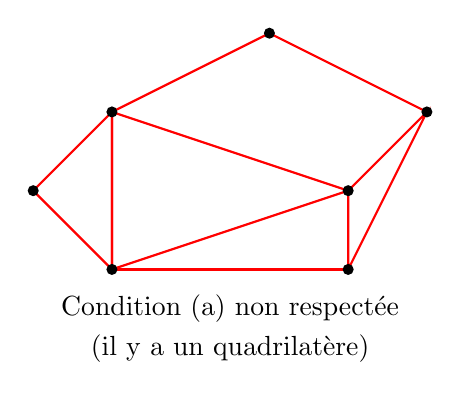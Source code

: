 \begin{tikzpicture}

\tikzstyle{line} = [draw,  thick]
\tikzstyle{point} = [black]


\coordinate (A) at (0,2);
\coordinate (B) at (3,1);
\coordinate (C) at (0,0);
\coordinate (D) at (2,3);
\coordinate (E) at (4,2);
\coordinate (F) at (3,0);
\coordinate (G) at (-1,1);
\coordinate (H) at (-2,0);

\draw[line,red] (A)--(B)--(C)--cycle;
\draw[line,red] (D)--(A);
\draw[line,red] (D)--(E);
\draw[line,red] (F)--(B)--(E)--cycle;
\draw[line,red] (F)--(C);
\draw[line,red] (C)--(G)--(A)--cycle;

\foreach \point/\position in {A,B,C,D,E,F,G}{
  \fill[point] (\point) circle (2pt);
}

\node at (1.5,-0.5) {Condition (a) non respect\'ee};
\node at (1.5,-1) {(il y a un quadrilat\`ere)};

\end{tikzpicture}